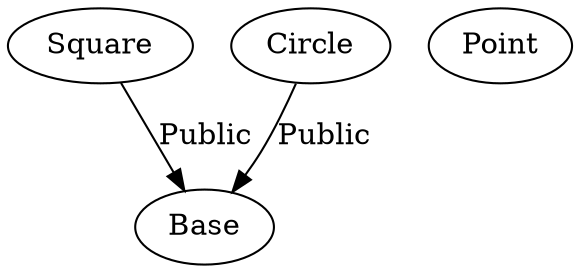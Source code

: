 digraph G{
"Square"->"Base"[label="Public"]
"Circle"->"Base"[label="Public"]
"Circle"
"Base"
"Point"
"Square"
}
